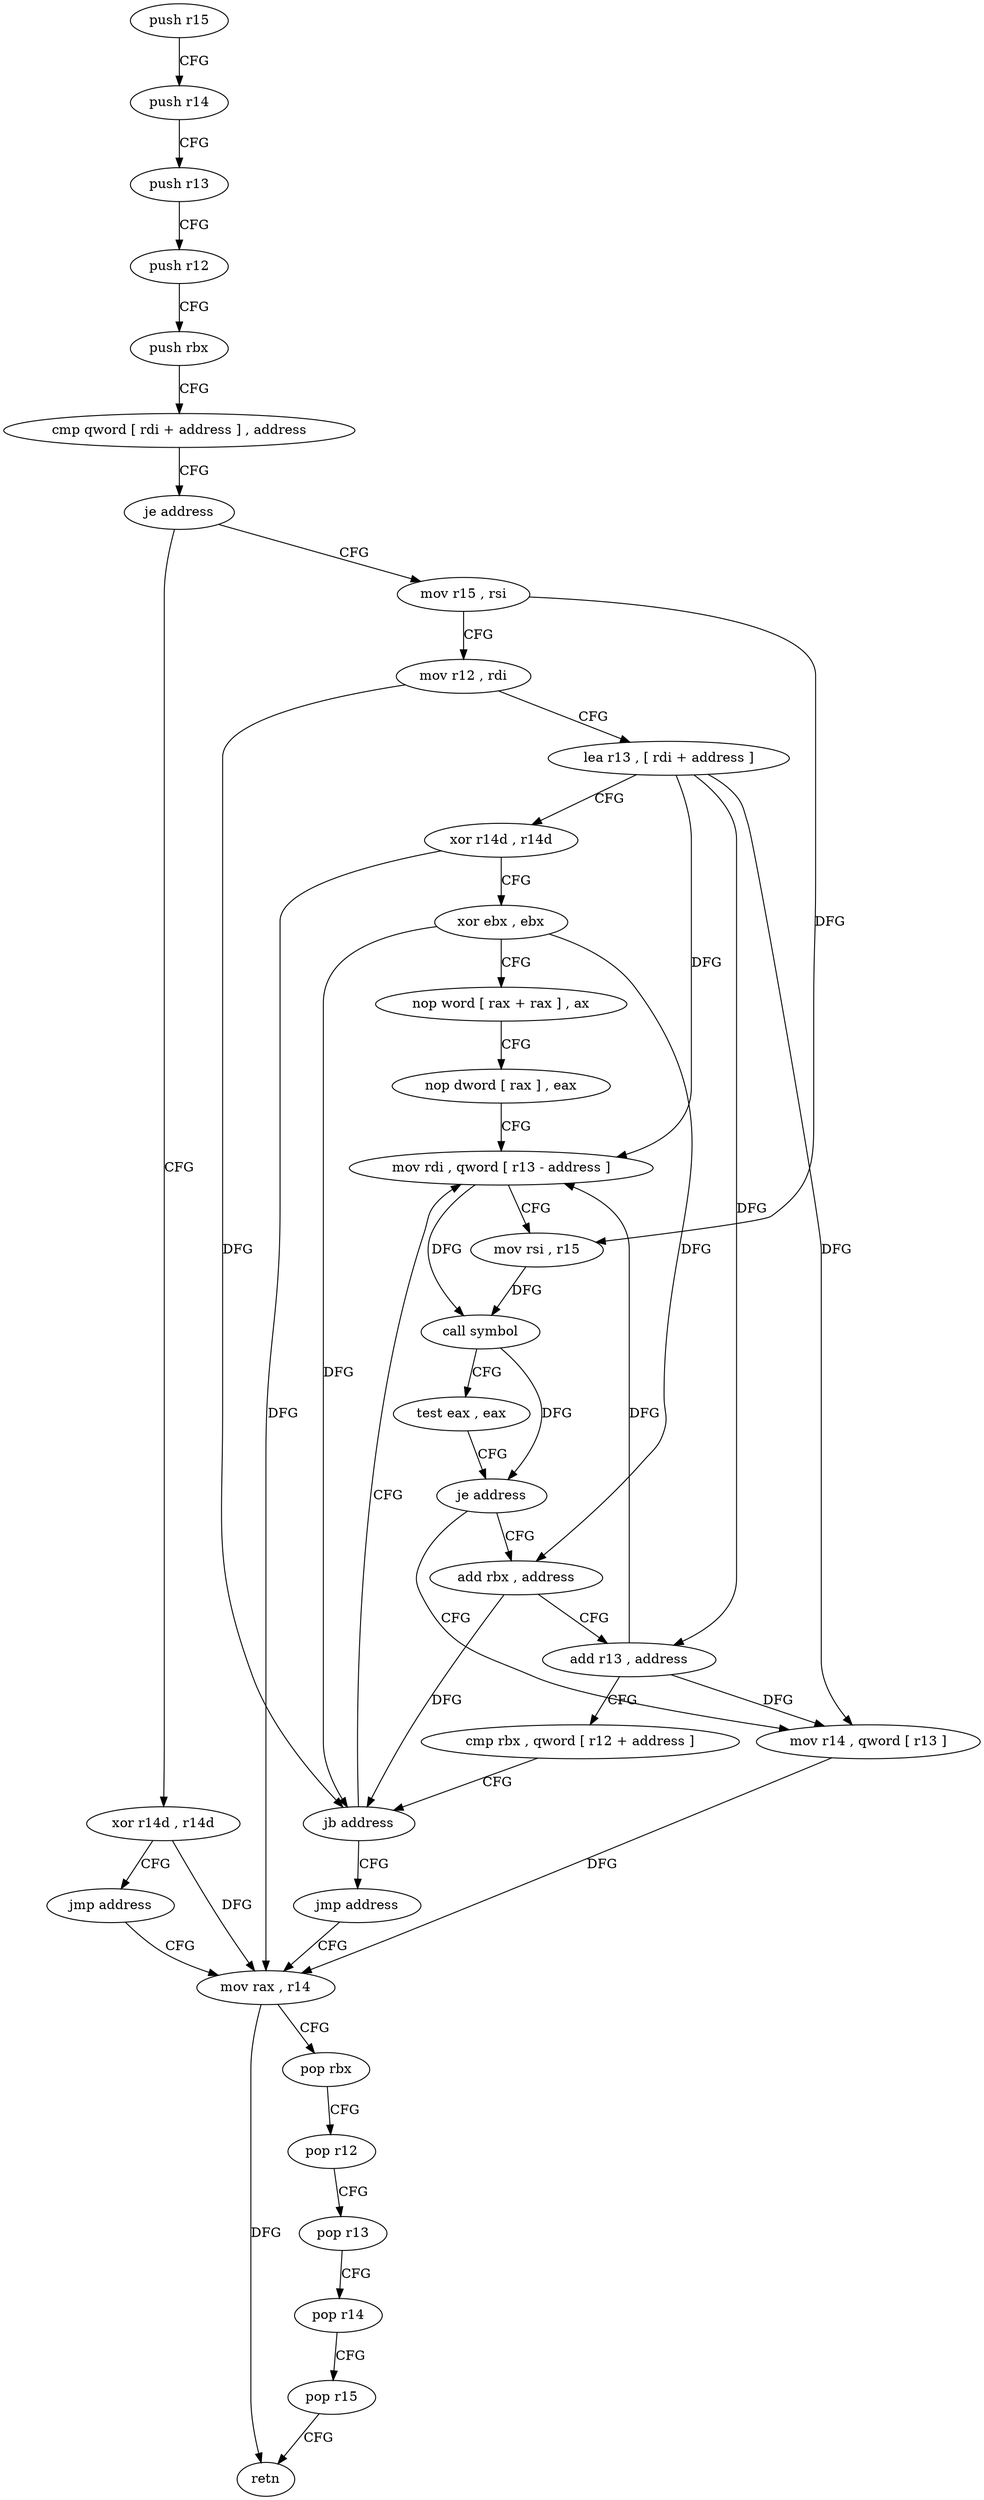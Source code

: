 digraph "func" {
"145168" [label = "push r15" ]
"145170" [label = "push r14" ]
"145172" [label = "push r13" ]
"145174" [label = "push r12" ]
"145176" [label = "push rbx" ]
"145177" [label = "cmp qword [ rdi + address ] , address" ]
"145185" [label = "je address" ]
"145252" [label = "xor r14d , r14d" ]
"145187" [label = "mov r15 , rsi" ]
"145255" [label = "jmp address" ]
"145261" [label = "mov rax , r14" ]
"145190" [label = "mov r12 , rdi" ]
"145193" [label = "lea r13 , [ rdi + address ]" ]
"145197" [label = "xor r14d , r14d" ]
"145200" [label = "xor ebx , ebx" ]
"145202" [label = "nop word [ rax + rax ] , ax" ]
"145212" [label = "nop dword [ rax ] , eax" ]
"145216" [label = "mov rdi , qword [ r13 - address ]" ]
"145264" [label = "pop rbx" ]
"145265" [label = "pop r12" ]
"145267" [label = "pop r13" ]
"145269" [label = "pop r14" ]
"145271" [label = "pop r15" ]
"145273" [label = "retn" ]
"145257" [label = "mov r14 , qword [ r13 ]" ]
"145232" [label = "add rbx , address" ]
"145236" [label = "add r13 , address" ]
"145240" [label = "cmp rbx , qword [ r12 + address ]" ]
"145248" [label = "jb address" ]
"145250" [label = "jmp address" ]
"145220" [label = "mov rsi , r15" ]
"145223" [label = "call symbol" ]
"145228" [label = "test eax , eax" ]
"145230" [label = "je address" ]
"145168" -> "145170" [ label = "CFG" ]
"145170" -> "145172" [ label = "CFG" ]
"145172" -> "145174" [ label = "CFG" ]
"145174" -> "145176" [ label = "CFG" ]
"145176" -> "145177" [ label = "CFG" ]
"145177" -> "145185" [ label = "CFG" ]
"145185" -> "145252" [ label = "CFG" ]
"145185" -> "145187" [ label = "CFG" ]
"145252" -> "145255" [ label = "CFG" ]
"145252" -> "145261" [ label = "DFG" ]
"145187" -> "145190" [ label = "CFG" ]
"145187" -> "145220" [ label = "DFG" ]
"145255" -> "145261" [ label = "CFG" ]
"145261" -> "145264" [ label = "CFG" ]
"145261" -> "145273" [ label = "DFG" ]
"145190" -> "145193" [ label = "CFG" ]
"145190" -> "145248" [ label = "DFG" ]
"145193" -> "145197" [ label = "CFG" ]
"145193" -> "145216" [ label = "DFG" ]
"145193" -> "145257" [ label = "DFG" ]
"145193" -> "145236" [ label = "DFG" ]
"145197" -> "145200" [ label = "CFG" ]
"145197" -> "145261" [ label = "DFG" ]
"145200" -> "145202" [ label = "CFG" ]
"145200" -> "145232" [ label = "DFG" ]
"145200" -> "145248" [ label = "DFG" ]
"145202" -> "145212" [ label = "CFG" ]
"145212" -> "145216" [ label = "CFG" ]
"145216" -> "145220" [ label = "CFG" ]
"145216" -> "145223" [ label = "DFG" ]
"145264" -> "145265" [ label = "CFG" ]
"145265" -> "145267" [ label = "CFG" ]
"145267" -> "145269" [ label = "CFG" ]
"145269" -> "145271" [ label = "CFG" ]
"145271" -> "145273" [ label = "CFG" ]
"145257" -> "145261" [ label = "DFG" ]
"145232" -> "145236" [ label = "CFG" ]
"145232" -> "145248" [ label = "DFG" ]
"145236" -> "145240" [ label = "CFG" ]
"145236" -> "145216" [ label = "DFG" ]
"145236" -> "145257" [ label = "DFG" ]
"145240" -> "145248" [ label = "CFG" ]
"145248" -> "145216" [ label = "CFG" ]
"145248" -> "145250" [ label = "CFG" ]
"145250" -> "145261" [ label = "CFG" ]
"145220" -> "145223" [ label = "DFG" ]
"145223" -> "145228" [ label = "CFG" ]
"145223" -> "145230" [ label = "DFG" ]
"145228" -> "145230" [ label = "CFG" ]
"145230" -> "145257" [ label = "CFG" ]
"145230" -> "145232" [ label = "CFG" ]
}
